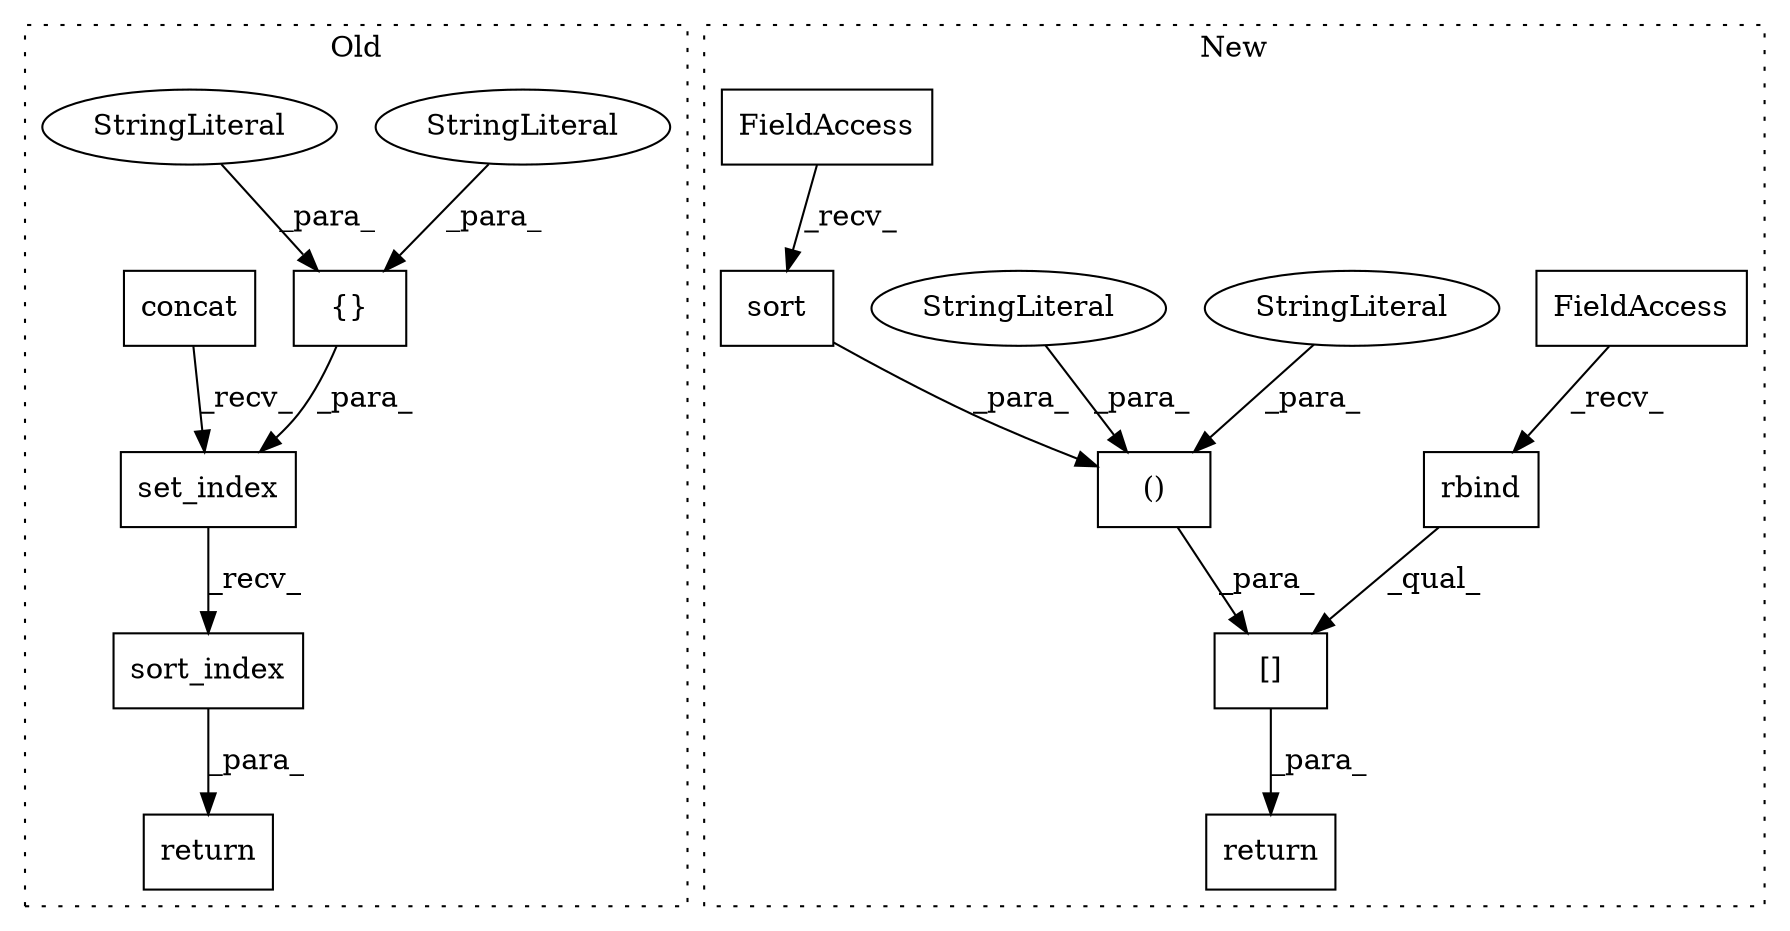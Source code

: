 digraph G {
subgraph cluster0 {
1 [label="set_index" a="32" s="4233,4273" l="10,1" shape="box"];
5 [label="{}" a="4" s="4255,4272" l="1,1" shape="box"];
6 [label="StringLiteral" a="45" s="4262" l="10" shape="ellipse"];
7 [label="StringLiteral" a="45" s="4256" l="5" shape="ellipse"];
10 [label="concat" a="32" s="4082,4097" l="7,1" shape="box"];
13 [label="sort_index" a="32" s="4275" l="12" shape="box"];
16 [label="return" a="41" s="4222" l="7" shape="box"];
label = "Old";
style="dotted";
}
subgraph cluster1 {
2 [label="()" a="106" s="4327" l="110" shape="box"];
3 [label="StringLiteral" a="45" s="4392" l="16" shape="ellipse"];
4 [label="[]" a="2" s="4318,4437" l="9,2" shape="box"];
8 [label="rbind" a="32" s="4178,4187" l="6,1" shape="box"];
9 [label="FieldAccess" a="22" s="4168" l="9" shape="box"];
11 [label="sort" a="32" s="4337,4378" l="5,1" shape="box"];
12 [label="FieldAccess" a="22" s="4327" l="9" shape="box"];
14 [label="StringLiteral" a="45" s="4421" l="16" shape="ellipse"];
15 [label="return" a="41" s="4311" l="7" shape="box"];
label = "New";
style="dotted";
}
1 -> 13 [label="_recv_"];
2 -> 4 [label="_para_"];
3 -> 2 [label="_para_"];
4 -> 15 [label="_para_"];
5 -> 1 [label="_para_"];
6 -> 5 [label="_para_"];
7 -> 5 [label="_para_"];
8 -> 4 [label="_qual_"];
9 -> 8 [label="_recv_"];
10 -> 1 [label="_recv_"];
11 -> 2 [label="_para_"];
12 -> 11 [label="_recv_"];
13 -> 16 [label="_para_"];
14 -> 2 [label="_para_"];
}